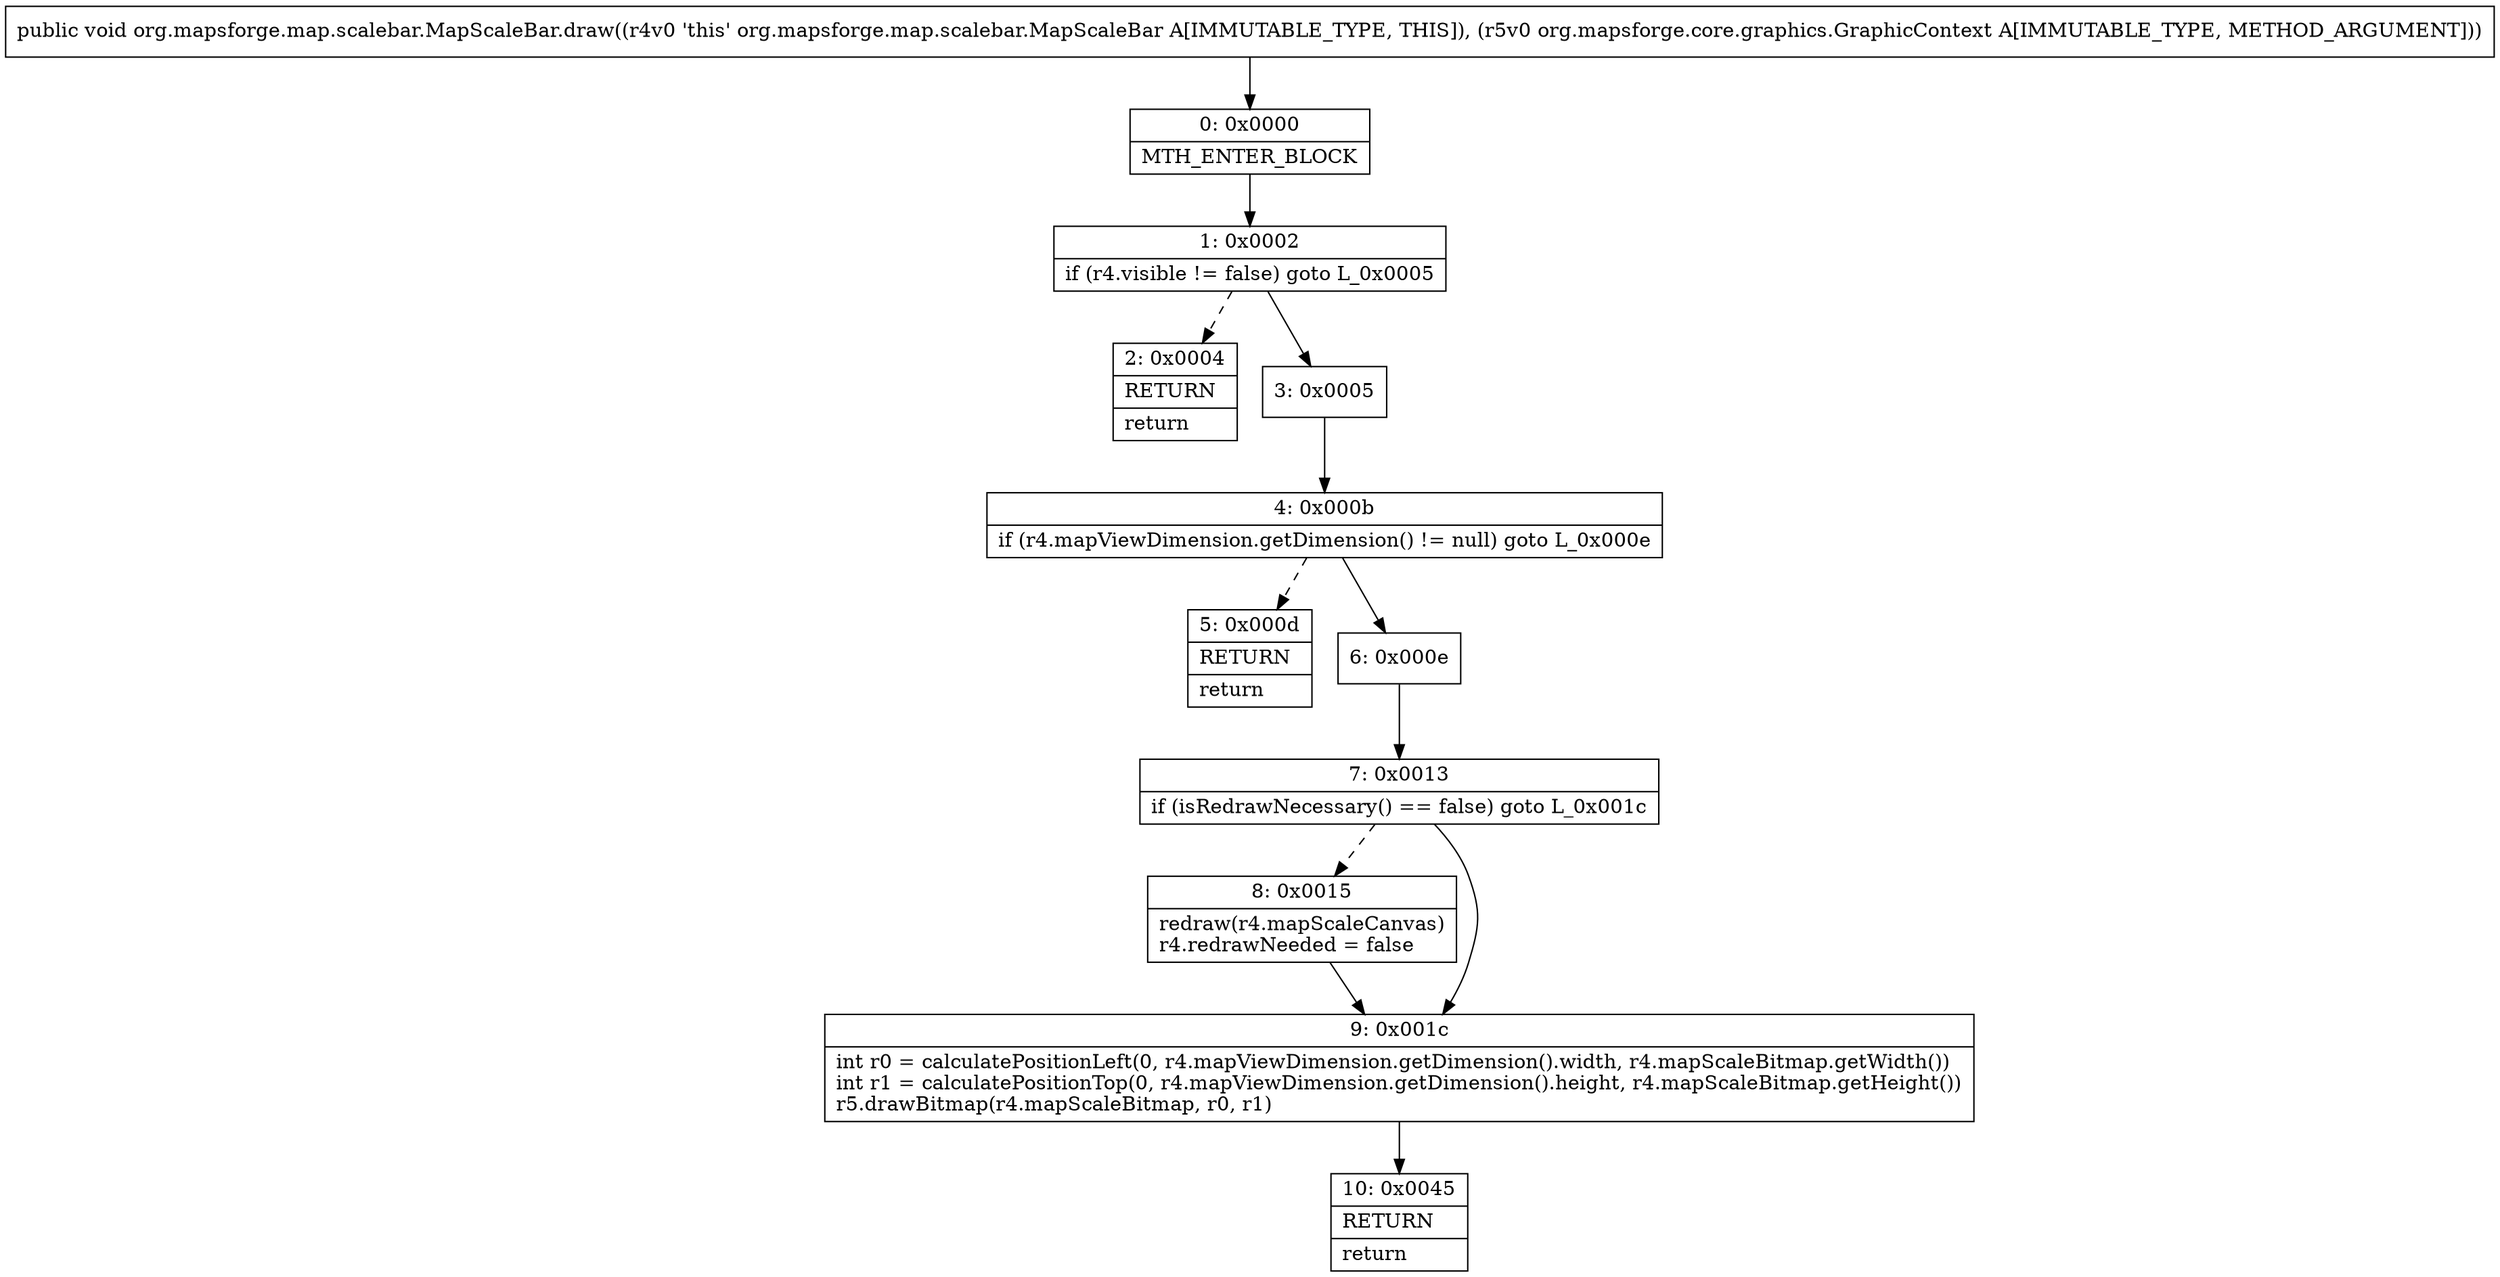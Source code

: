 digraph "CFG fororg.mapsforge.map.scalebar.MapScaleBar.draw(Lorg\/mapsforge\/core\/graphics\/GraphicContext;)V" {
Node_0 [shape=record,label="{0\:\ 0x0000|MTH_ENTER_BLOCK\l}"];
Node_1 [shape=record,label="{1\:\ 0x0002|if (r4.visible != false) goto L_0x0005\l}"];
Node_2 [shape=record,label="{2\:\ 0x0004|RETURN\l|return\l}"];
Node_3 [shape=record,label="{3\:\ 0x0005}"];
Node_4 [shape=record,label="{4\:\ 0x000b|if (r4.mapViewDimension.getDimension() != null) goto L_0x000e\l}"];
Node_5 [shape=record,label="{5\:\ 0x000d|RETURN\l|return\l}"];
Node_6 [shape=record,label="{6\:\ 0x000e}"];
Node_7 [shape=record,label="{7\:\ 0x0013|if (isRedrawNecessary() == false) goto L_0x001c\l}"];
Node_8 [shape=record,label="{8\:\ 0x0015|redraw(r4.mapScaleCanvas)\lr4.redrawNeeded = false\l}"];
Node_9 [shape=record,label="{9\:\ 0x001c|int r0 = calculatePositionLeft(0, r4.mapViewDimension.getDimension().width, r4.mapScaleBitmap.getWidth())\lint r1 = calculatePositionTop(0, r4.mapViewDimension.getDimension().height, r4.mapScaleBitmap.getHeight())\lr5.drawBitmap(r4.mapScaleBitmap, r0, r1)\l}"];
Node_10 [shape=record,label="{10\:\ 0x0045|RETURN\l|return\l}"];
MethodNode[shape=record,label="{public void org.mapsforge.map.scalebar.MapScaleBar.draw((r4v0 'this' org.mapsforge.map.scalebar.MapScaleBar A[IMMUTABLE_TYPE, THIS]), (r5v0 org.mapsforge.core.graphics.GraphicContext A[IMMUTABLE_TYPE, METHOD_ARGUMENT])) }"];
MethodNode -> Node_0;
Node_0 -> Node_1;
Node_1 -> Node_2[style=dashed];
Node_1 -> Node_3;
Node_3 -> Node_4;
Node_4 -> Node_5[style=dashed];
Node_4 -> Node_6;
Node_6 -> Node_7;
Node_7 -> Node_8[style=dashed];
Node_7 -> Node_9;
Node_8 -> Node_9;
Node_9 -> Node_10;
}

